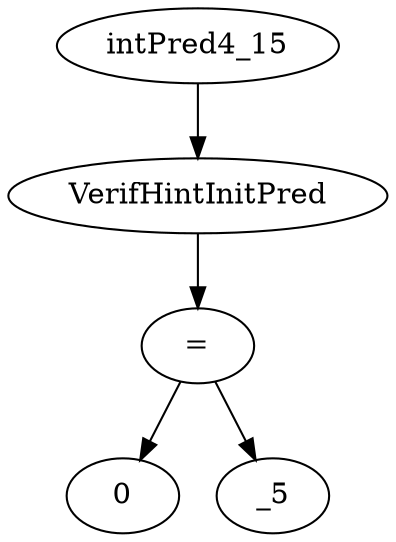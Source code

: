 digraph dag {
0 [label="intPred4_15"];
1 [label="VerifHintInitPred"];
2 [label="="];
3 [label="0"];
4 [label="_5"];
"0" -> "1"[label=""]
"1" -> "2"[label=""]
"2" -> "4"[label=""]
"2" -> "3"[label=""]
}
